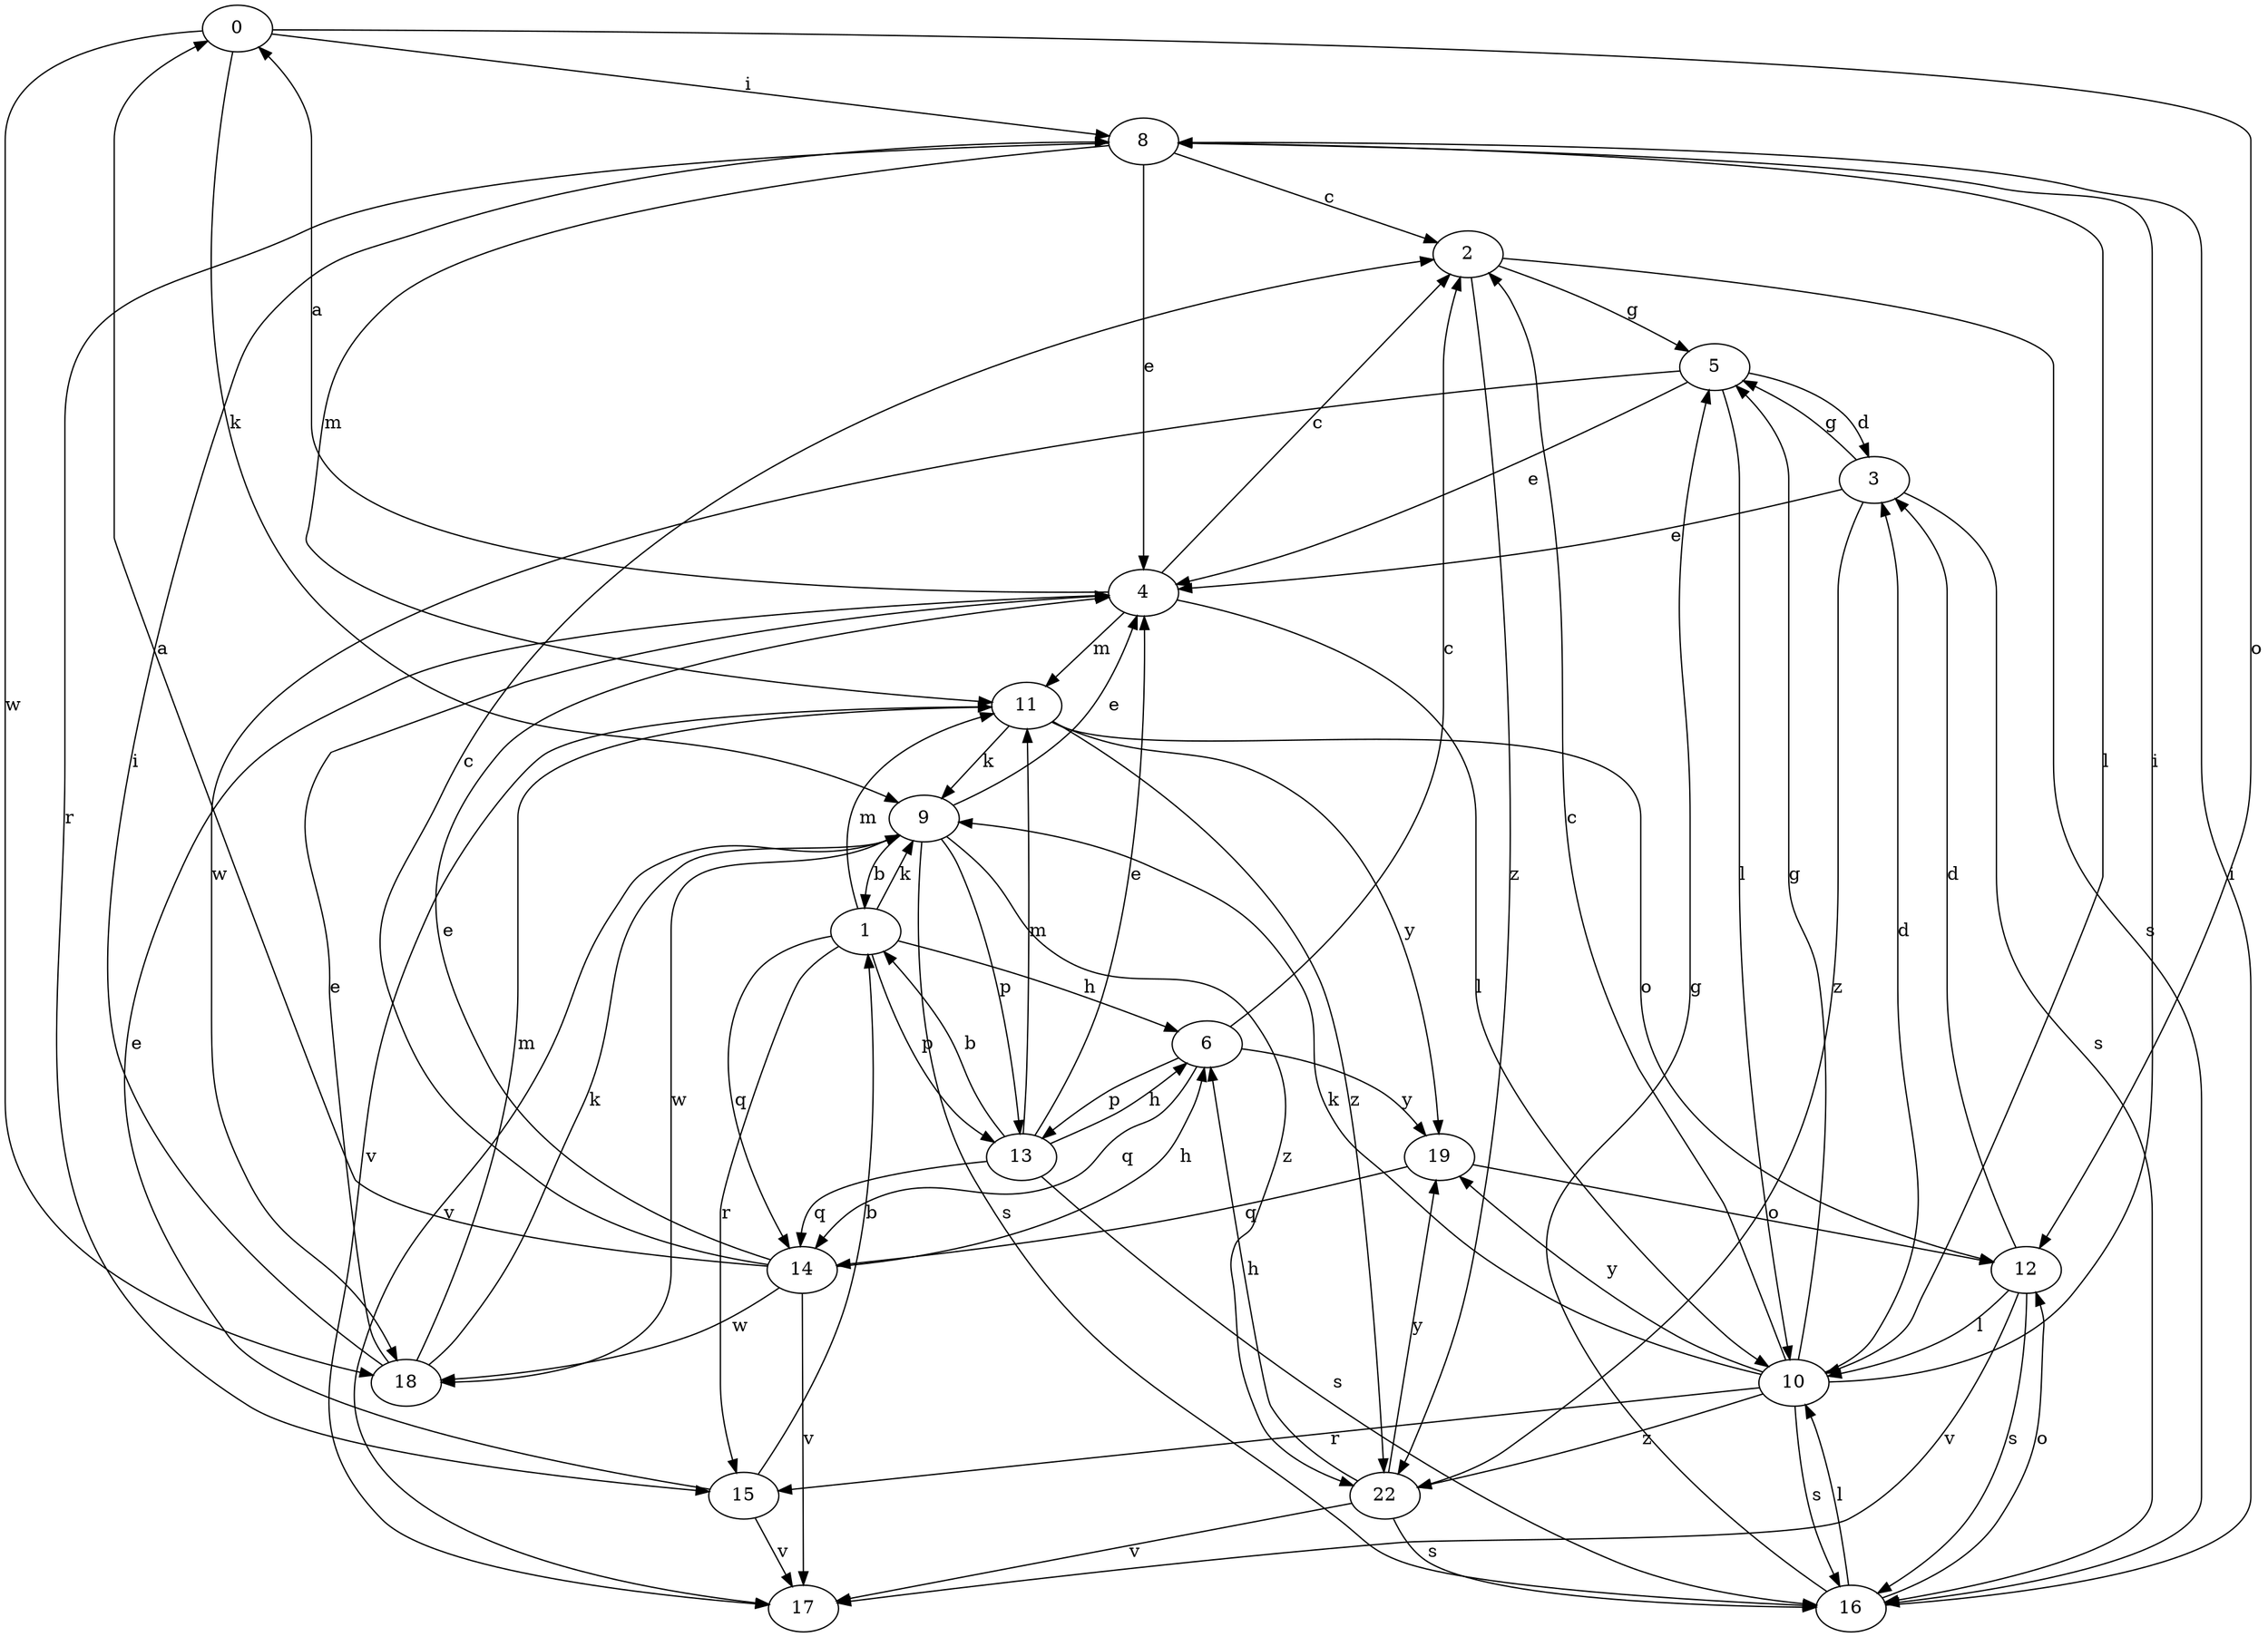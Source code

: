 strict digraph  {
0;
1;
2;
3;
4;
5;
6;
8;
9;
10;
11;
12;
13;
14;
15;
16;
17;
18;
19;
22;
0 -> 8  [label=i];
0 -> 9  [label=k];
0 -> 12  [label=o];
0 -> 18  [label=w];
1 -> 6  [label=h];
1 -> 9  [label=k];
1 -> 11  [label=m];
1 -> 13  [label=p];
1 -> 14  [label=q];
1 -> 15  [label=r];
2 -> 5  [label=g];
2 -> 16  [label=s];
2 -> 22  [label=z];
3 -> 4  [label=e];
3 -> 5  [label=g];
3 -> 16  [label=s];
3 -> 22  [label=z];
4 -> 0  [label=a];
4 -> 2  [label=c];
4 -> 10  [label=l];
4 -> 11  [label=m];
5 -> 3  [label=d];
5 -> 4  [label=e];
5 -> 10  [label=l];
5 -> 18  [label=w];
6 -> 2  [label=c];
6 -> 13  [label=p];
6 -> 14  [label=q];
6 -> 19  [label=y];
8 -> 2  [label=c];
8 -> 4  [label=e];
8 -> 10  [label=l];
8 -> 11  [label=m];
8 -> 15  [label=r];
9 -> 1  [label=b];
9 -> 4  [label=e];
9 -> 13  [label=p];
9 -> 16  [label=s];
9 -> 17  [label=v];
9 -> 18  [label=w];
9 -> 22  [label=z];
10 -> 2  [label=c];
10 -> 3  [label=d];
10 -> 5  [label=g];
10 -> 8  [label=i];
10 -> 9  [label=k];
10 -> 15  [label=r];
10 -> 16  [label=s];
10 -> 19  [label=y];
10 -> 22  [label=z];
11 -> 9  [label=k];
11 -> 12  [label=o];
11 -> 17  [label=v];
11 -> 19  [label=y];
11 -> 22  [label=z];
12 -> 3  [label=d];
12 -> 10  [label=l];
12 -> 16  [label=s];
12 -> 17  [label=v];
13 -> 1  [label=b];
13 -> 4  [label=e];
13 -> 6  [label=h];
13 -> 11  [label=m];
13 -> 14  [label=q];
13 -> 16  [label=s];
14 -> 0  [label=a];
14 -> 2  [label=c];
14 -> 4  [label=e];
14 -> 6  [label=h];
14 -> 17  [label=v];
14 -> 18  [label=w];
15 -> 1  [label=b];
15 -> 4  [label=e];
15 -> 17  [label=v];
16 -> 5  [label=g];
16 -> 8  [label=i];
16 -> 10  [label=l];
16 -> 12  [label=o];
18 -> 4  [label=e];
18 -> 8  [label=i];
18 -> 9  [label=k];
18 -> 11  [label=m];
19 -> 12  [label=o];
19 -> 14  [label=q];
22 -> 6  [label=h];
22 -> 16  [label=s];
22 -> 17  [label=v];
22 -> 19  [label=y];
}
